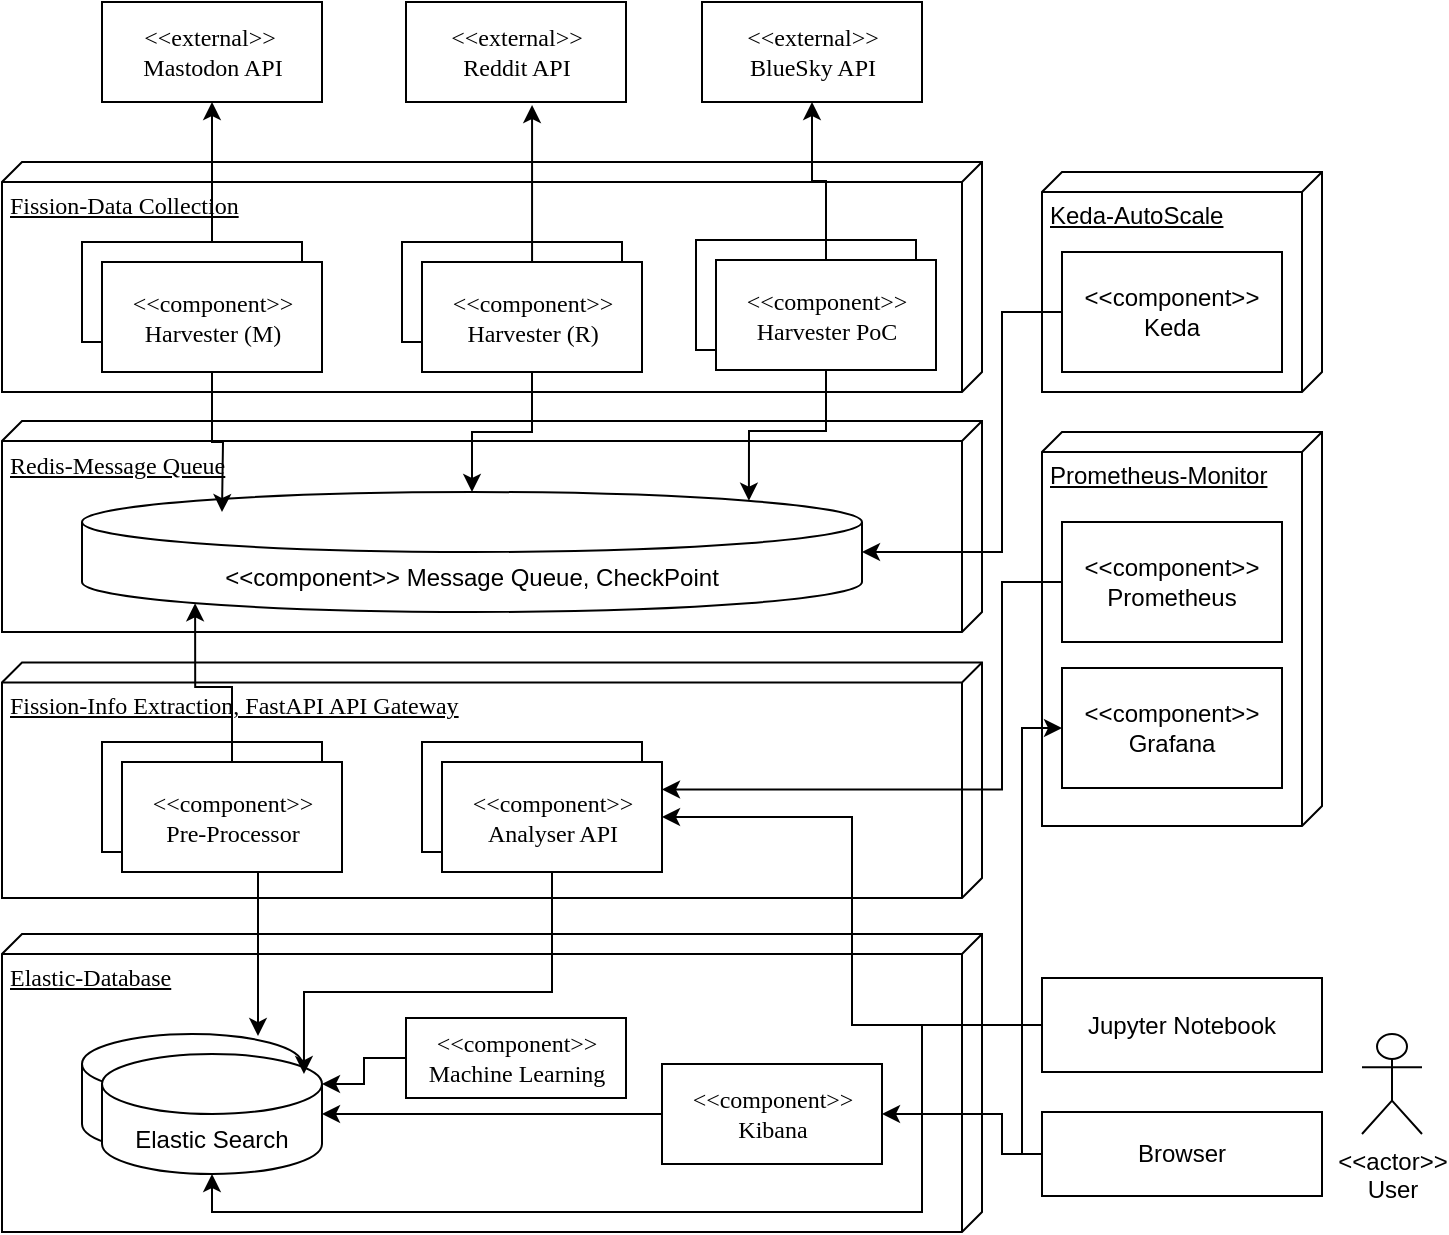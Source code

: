 <mxfile version="27.0.6">
  <diagram name="Page-1" id="5f0bae14-7c28-e335-631c-24af17079c00">
    <mxGraphModel dx="858" dy="676" grid="1" gridSize="10" guides="1" tooltips="1" connect="1" arrows="1" fold="1" page="1" pageScale="1" pageWidth="1100" pageHeight="850" background="none" math="0" shadow="0">
      <root>
        <mxCell id="0" />
        <mxCell id="1" parent="0" />
        <mxCell id="AbN5MHCMC_lVU2m8SJ03-1" value="Redis-Message Queue" style="verticalAlign=top;align=left;spacingTop=8;spacingLeft=2;spacingRight=12;shape=cube;size=10;direction=south;fontStyle=4;html=1;rounded=0;shadow=0;comic=0;labelBackgroundColor=none;strokeWidth=1;fontFamily=Verdana;fontSize=12" parent="1" vertex="1">
          <mxGeometry x="300" y="244.5" width="490" height="105.5" as="geometry" />
        </mxCell>
        <mxCell id="39150e848f15840c-1" value="Fission-Data Collection" style="verticalAlign=top;align=left;spacingTop=8;spacingLeft=2;spacingRight=12;shape=cube;size=10;direction=south;fontStyle=4;html=1;rounded=0;shadow=0;comic=0;labelBackgroundColor=none;strokeWidth=1;fontFamily=Verdana;fontSize=12" parent="1" vertex="1">
          <mxGeometry x="300" y="115" width="490" height="115" as="geometry" />
        </mxCell>
        <mxCell id="39150e848f15840c-3" value="Elastic-Database" style="verticalAlign=top;align=left;spacingTop=8;spacingLeft=2;spacingRight=12;shape=cube;size=10;direction=south;fontStyle=4;html=1;rounded=0;shadow=0;comic=0;labelBackgroundColor=none;strokeWidth=1;fontFamily=Verdana;fontSize=12" parent="1" vertex="1">
          <mxGeometry x="300" y="501" width="490" height="149" as="geometry" />
        </mxCell>
        <mxCell id="TCkhbXA5ivSU-JVrMtje-17" style="edgeStyle=orthogonalEdgeStyle;rounded=0;orthogonalLoop=1;jettySize=auto;html=1;entryX=0.5;entryY=1;entryDx=0;entryDy=0;exitX=0.5;exitY=0;exitDx=0;exitDy=0;" parent="1" source="TCkhbXA5ivSU-JVrMtje-2" target="TCkhbXA5ivSU-JVrMtje-16" edge="1">
          <mxGeometry relative="1" as="geometry" />
        </mxCell>
        <mxCell id="39150e848f15840c-4" value="Havestor&lt;div&gt;(Mastodon)&lt;/div&gt;" style="html=1;rounded=0;shadow=0;comic=0;labelBackgroundColor=none;strokeWidth=1;fontFamily=Verdana;fontSize=12;align=center;" parent="1" vertex="1">
          <mxGeometry x="340" y="155" width="110" height="50" as="geometry" />
        </mxCell>
        <mxCell id="TCkhbXA5ivSU-JVrMtje-1" value="Havestor&lt;div&gt;(Reddit)&lt;/div&gt;" style="html=1;rounded=0;shadow=0;comic=0;labelBackgroundColor=none;strokeWidth=1;fontFamily=Verdana;fontSize=12;align=center;" parent="1" vertex="1">
          <mxGeometry x="500" y="155" width="110" height="50" as="geometry" />
        </mxCell>
        <mxCell id="TCkhbXA5ivSU-JVrMtje-2" value="&lt;div&gt;&lt;span style=&quot;background-color: light-dark(#ffffff, var(--ge-dark-color, #121212));&quot;&gt;&amp;lt;&amp;lt;component&amp;gt;&amp;gt;&lt;/span&gt;&lt;/div&gt;&lt;div&gt;&lt;span style=&quot;background-color: light-dark(#ffffff, var(--ge-dark-color, #121212));&quot;&gt;Harvester (M)&lt;/span&gt;&lt;/div&gt;" style="html=1;rounded=0;shadow=0;comic=0;labelBackgroundColor=none;strokeWidth=1;fontFamily=Verdana;fontSize=12;align=center;" parent="1" vertex="1">
          <mxGeometry x="350" y="165" width="110" height="55" as="geometry" />
        </mxCell>
        <mxCell id="TCkhbXA5ivSU-JVrMtje-3" value="&lt;span style=&quot;background-color: light-dark(#ffffff, var(--ge-dark-color, #121212));&quot;&gt;&amp;lt;&amp;lt;component&amp;gt;&amp;gt;&lt;/span&gt;&lt;div&gt;&lt;span style=&quot;background-color: light-dark(#ffffff, var(--ge-dark-color, #121212));&quot;&gt;Harvester (R)&lt;/span&gt;&lt;/div&gt;" style="html=1;rounded=0;shadow=0;comic=0;labelBackgroundColor=none;strokeWidth=1;fontFamily=Verdana;fontSize=12;align=center;" parent="1" vertex="1">
          <mxGeometry x="510" y="165" width="110" height="55" as="geometry" />
        </mxCell>
        <mxCell id="TCkhbXA5ivSU-JVrMtje-8" value="&lt;span style=&quot;background-color: light-dark(#ffffff, var(--ge-dark-color, #121212));&quot;&gt;&amp;lt;&amp;lt;component&amp;gt;&amp;gt;&lt;/span&gt;&lt;div&gt;&lt;span style=&quot;background-color: light-dark(#ffffff, var(--ge-dark-color, #121212));&quot;&gt;Kibana&lt;/span&gt;&lt;/div&gt;" style="html=1;rounded=0;shadow=0;comic=0;labelBackgroundColor=none;strokeWidth=1;fontFamily=Verdana;fontSize=12;align=center;" parent="1" vertex="1">
          <mxGeometry x="630" y="566" width="110" height="50" as="geometry" />
        </mxCell>
        <mxCell id="TCkhbXA5ivSU-JVrMtje-9" value="&amp;lt;&amp;lt;actor&amp;gt;&amp;gt;&lt;div&gt;User&lt;/div&gt;" style="shape=umlActor;verticalLabelPosition=bottom;verticalAlign=top;html=1;outlineConnect=0;" parent="1" vertex="1">
          <mxGeometry x="980" y="551" width="30" height="50" as="geometry" />
        </mxCell>
        <mxCell id="TCkhbXA5ivSU-JVrMtje-12" value="" style="shape=cylinder3;whiteSpace=wrap;html=1;boundedLbl=1;backgroundOutline=1;size=15;" parent="1" vertex="1">
          <mxGeometry x="340" y="551" width="110" height="60" as="geometry" />
        </mxCell>
        <mxCell id="TCkhbXA5ivSU-JVrMtje-13" value="&lt;span&gt;Elastic Search&lt;/span&gt;" style="shape=cylinder3;whiteSpace=wrap;html=1;boundedLbl=1;backgroundOutline=1;size=15;" parent="1" vertex="1">
          <mxGeometry x="350" y="561" width="110" height="60" as="geometry" />
        </mxCell>
        <mxCell id="TCkhbXA5ivSU-JVrMtje-15" value="&amp;lt;&amp;lt;external&amp;gt;&amp;gt;&lt;div&gt;Reddit API&lt;/div&gt;" style="html=1;rounded=0;shadow=0;comic=0;labelBackgroundColor=none;strokeWidth=1;fontFamily=Verdana;fontSize=12;align=center;" parent="1" vertex="1">
          <mxGeometry x="502" y="35" width="110" height="50" as="geometry" />
        </mxCell>
        <mxCell id="TCkhbXA5ivSU-JVrMtje-16" value="&lt;div&gt;&lt;span style=&quot;background-color: light-dark(#ffffff, var(--ge-dark-color, #121212));&quot;&gt;&amp;lt;&amp;lt;external&amp;gt;&amp;gt;&amp;nbsp;&lt;/span&gt;&lt;/div&gt;&lt;div&gt;&lt;span style=&quot;background-color: light-dark(#ffffff, var(--ge-dark-color, #121212));&quot;&gt;Mastodon API&lt;/span&gt;&lt;/div&gt;" style="html=1;rounded=0;shadow=0;comic=0;labelBackgroundColor=none;strokeWidth=1;fontFamily=Verdana;fontSize=12;align=center;" parent="1" vertex="1">
          <mxGeometry x="350" y="35" width="110" height="50" as="geometry" />
        </mxCell>
        <mxCell id="TCkhbXA5ivSU-JVrMtje-18" style="edgeStyle=orthogonalEdgeStyle;rounded=0;orthogonalLoop=1;jettySize=auto;html=1;entryX=0.573;entryY=1.03;entryDx=0;entryDy=0;entryPerimeter=0;" parent="1" source="TCkhbXA5ivSU-JVrMtje-3" target="TCkhbXA5ivSU-JVrMtje-15" edge="1">
          <mxGeometry relative="1" as="geometry" />
        </mxCell>
        <mxCell id="TCkhbXA5ivSU-JVrMtje-21" value="&lt;span&gt;Jupyter Notebook&lt;/span&gt;" style="rounded=0;whiteSpace=wrap;html=1;" parent="1" vertex="1">
          <mxGeometry x="820" y="523" width="140" height="47" as="geometry" />
        </mxCell>
        <mxCell id="TCkhbXA5ivSU-JVrMtje-31" style="edgeStyle=orthogonalEdgeStyle;rounded=0;orthogonalLoop=1;jettySize=auto;html=1;exitX=0;exitY=0.5;exitDx=0;exitDy=0;entryX=1;entryY=0.5;entryDx=0;entryDy=0;entryPerimeter=0;" parent="1" source="TCkhbXA5ivSU-JVrMtje-8" target="TCkhbXA5ivSU-JVrMtje-13" edge="1">
          <mxGeometry relative="1" as="geometry" />
        </mxCell>
        <mxCell id="TCkhbXA5ivSU-JVrMtje-36" value="&lt;span style=&quot;background-color: light-dark(#ffffff, var(--ge-dark-color, #121212));&quot;&gt;&amp;lt;&amp;lt;external&amp;gt;&amp;gt;&lt;/span&gt;&lt;div&gt;&lt;span style=&quot;background-color: light-dark(#ffffff, var(--ge-dark-color, #121212));&quot;&gt;BlueSky API&lt;/span&gt;&lt;/div&gt;" style="html=1;rounded=0;shadow=0;comic=0;labelBackgroundColor=none;strokeWidth=1;fontFamily=Verdana;fontSize=12;align=center;" parent="1" vertex="1">
          <mxGeometry x="650" y="35" width="110" height="50" as="geometry" />
        </mxCell>
        <mxCell id="TCkhbXA5ivSU-JVrMtje-19" value="&lt;span&gt;&amp;lt;&amp;lt;component&amp;gt;&amp;gt; Message Queue, CheckPoint&lt;/span&gt;" style="shape=cylinder3;whiteSpace=wrap;html=1;boundedLbl=1;backgroundOutline=1;size=15;" parent="1" vertex="1">
          <mxGeometry x="340" y="280" width="390" height="60" as="geometry" />
        </mxCell>
        <mxCell id="TCkhbXA5ivSU-JVrMtje-41" value="" style="rounded=0;whiteSpace=wrap;html=1;" parent="1" vertex="1">
          <mxGeometry x="500" y="380" width="110" height="50" as="geometry" />
        </mxCell>
        <mxCell id="TCkhbXA5ivSU-JVrMtje-40" value="Analytic" style="rounded=0;whiteSpace=wrap;html=1;" parent="1" vertex="1">
          <mxGeometry x="510" y="390" width="110" height="50" as="geometry" />
        </mxCell>
        <mxCell id="TCkhbXA5ivSU-JVrMtje-44" style="edgeStyle=orthogonalEdgeStyle;rounded=0;orthogonalLoop=1;jettySize=auto;html=1;exitX=0.5;exitY=1;exitDx=0;exitDy=0;" parent="1" source="TCkhbXA5ivSU-JVrMtje-2" edge="1">
          <mxGeometry relative="1" as="geometry">
            <mxPoint x="410" y="290" as="targetPoint" />
          </mxGeometry>
        </mxCell>
        <mxCell id="TCkhbXA5ivSU-JVrMtje-45" style="edgeStyle=orthogonalEdgeStyle;rounded=0;orthogonalLoop=1;jettySize=auto;html=1;exitX=0.5;exitY=1;exitDx=0;exitDy=0;entryX=0.5;entryY=0;entryDx=0;entryDy=0;entryPerimeter=0;" parent="1" source="TCkhbXA5ivSU-JVrMtje-3" target="TCkhbXA5ivSU-JVrMtje-19" edge="1">
          <mxGeometry relative="1" as="geometry">
            <mxPoint x="566" y="270" as="targetPoint" />
          </mxGeometry>
        </mxCell>
        <mxCell id="TCkhbXA5ivSU-JVrMtje-49" style="edgeStyle=orthogonalEdgeStyle;rounded=0;orthogonalLoop=1;jettySize=auto;html=1;exitX=0;exitY=0.5;exitDx=0;exitDy=0;entryX=1;entryY=0.5;entryDx=0;entryDy=0;" parent="1" source="TCkhbXA5ivSU-JVrMtje-48" target="TCkhbXA5ivSU-JVrMtje-8" edge="1">
          <mxGeometry relative="1" as="geometry">
            <Array as="points">
              <mxPoint x="800" y="611" />
              <mxPoint x="800" y="591" />
            </Array>
          </mxGeometry>
        </mxCell>
        <mxCell id="TCkhbXA5ivSU-JVrMtje-48" value="&lt;span&gt;Browser&lt;/span&gt;" style="rounded=0;whiteSpace=wrap;html=1;" parent="1" vertex="1">
          <mxGeometry x="820" y="590" width="140" height="42" as="geometry" />
        </mxCell>
        <mxCell id="TCkhbXA5ivSU-JVrMtje-51" value="Prometheus-Monitor" style="verticalAlign=top;align=left;spacingTop=8;spacingLeft=2;spacingRight=12;shape=cube;size=10;direction=south;fontStyle=4;html=1;whiteSpace=wrap;" parent="1" vertex="1">
          <mxGeometry x="820" y="250" width="140" height="197" as="geometry" />
        </mxCell>
        <mxCell id="TCkhbXA5ivSU-JVrMtje-52" value="&lt;span style=&quot;background-color: light-dark(#ffffff, var(--ge-dark-color, #121212));&quot;&gt;&amp;lt;&amp;lt;component&amp;gt;&amp;gt;&lt;/span&gt;&lt;div&gt;&lt;span style=&quot;background-color: light-dark(#ffffff, var(--ge-dark-color, #121212));&quot;&gt;Prometheus&lt;/span&gt;&lt;/div&gt;" style="rounded=0;whiteSpace=wrap;html=1;" parent="1" vertex="1">
          <mxGeometry x="830" y="295" width="110" height="60" as="geometry" />
        </mxCell>
        <mxCell id="TCkhbXA5ivSU-JVrMtje-54" value="&lt;span style=&quot;background-color: light-dark(#ffffff, var(--ge-dark-color, #121212));&quot;&gt;&amp;lt;&amp;lt;component&amp;gt;&amp;gt;&lt;/span&gt;&lt;div&gt;&lt;span style=&quot;background-color: light-dark(#ffffff, var(--ge-dark-color, #121212));&quot;&gt;Grafana&lt;/span&gt;&lt;/div&gt;" style="rounded=0;whiteSpace=wrap;html=1;" parent="1" vertex="1">
          <mxGeometry x="830" y="368" width="110" height="60" as="geometry" />
        </mxCell>
        <mxCell id="AbN5MHCMC_lVU2m8SJ03-2" value="Fission-Info Extraction, FastAPI API Gateway" style="verticalAlign=top;align=left;spacingTop=8;spacingLeft=2;spacingRight=12;shape=cube;size=10;direction=south;fontStyle=4;html=1;rounded=0;shadow=0;comic=0;labelBackgroundColor=none;strokeWidth=1;fontFamily=Verdana;fontSize=12" parent="1" vertex="1">
          <mxGeometry x="300" y="365.25" width="490" height="117.75" as="geometry" />
        </mxCell>
        <mxCell id="AbN5MHCMC_lVU2m8SJ03-3" value="Processor" style="html=1;rounded=0;shadow=0;comic=0;labelBackgroundColor=none;strokeWidth=1;fontFamily=Verdana;fontSize=12;align=center;" parent="1" vertex="1">
          <mxGeometry x="350" y="405" width="110" height="55" as="geometry" />
        </mxCell>
        <mxCell id="AbN5MHCMC_lVU2m8SJ03-4" value="Analyser API" style="html=1;rounded=0;shadow=0;comic=0;labelBackgroundColor=none;strokeWidth=1;fontFamily=Verdana;fontSize=12;align=center;" parent="1" vertex="1">
          <mxGeometry x="510" y="405" width="110" height="55" as="geometry" />
        </mxCell>
        <mxCell id="AbN5MHCMC_lVU2m8SJ03-5" value="&lt;span style=&quot;background-color: light-dark(#ffffff, var(--ge-dark-color, #121212));&quot;&gt;&amp;lt;&amp;lt;component&amp;gt;&amp;gt;&lt;/span&gt;&lt;div&gt;&lt;span style=&quot;background-color: light-dark(#ffffff, var(--ge-dark-color, #121212));&quot;&gt;Pre-Processor&lt;/span&gt;&lt;/div&gt;" style="html=1;rounded=0;shadow=0;comic=0;labelBackgroundColor=none;strokeWidth=1;fontFamily=Verdana;fontSize=12;align=center;" parent="1" vertex="1">
          <mxGeometry x="360" y="415" width="110" height="55" as="geometry" />
        </mxCell>
        <mxCell id="AbN5MHCMC_lVU2m8SJ03-14" style="edgeStyle=orthogonalEdgeStyle;rounded=0;orthogonalLoop=1;jettySize=auto;html=1;exitX=0.75;exitY=1;exitDx=0;exitDy=0;entryX=0.8;entryY=0.017;entryDx=0;entryDy=0;entryPerimeter=0;" parent="1" source="AbN5MHCMC_lVU2m8SJ03-5" target="TCkhbXA5ivSU-JVrMtje-12" edge="1">
          <mxGeometry relative="1" as="geometry">
            <Array as="points">
              <mxPoint x="428" y="470" />
            </Array>
          </mxGeometry>
        </mxCell>
        <mxCell id="AbN5MHCMC_lVU2m8SJ03-15" style="edgeStyle=orthogonalEdgeStyle;rounded=0;orthogonalLoop=1;jettySize=auto;html=1;exitX=0.5;exitY=1;exitDx=0;exitDy=0;entryX=0.918;entryY=0.167;entryDx=0;entryDy=0;entryPerimeter=0;" parent="1" target="TCkhbXA5ivSU-JVrMtje-13" edge="1">
          <mxGeometry relative="1" as="geometry">
            <Array as="points">
              <mxPoint x="575" y="530" />
              <mxPoint x="451" y="530" />
            </Array>
            <mxPoint x="575" y="470" as="sourcePoint" />
          </mxGeometry>
        </mxCell>
        <mxCell id="AbN5MHCMC_lVU2m8SJ03-17" style="edgeStyle=orthogonalEdgeStyle;rounded=0;orthogonalLoop=1;jettySize=auto;html=1;entryX=0.145;entryY=1;entryDx=0;entryDy=-4.35;entryPerimeter=0;" parent="1" source="AbN5MHCMC_lVU2m8SJ03-5" target="TCkhbXA5ivSU-JVrMtje-19" edge="1">
          <mxGeometry relative="1" as="geometry" />
        </mxCell>
        <mxCell id="HJtoMxynJ-292qST292O-1" value="Havestor&lt;div&gt;(Reddit)&lt;/div&gt;" style="html=1;rounded=0;shadow=0;comic=0;labelBackgroundColor=none;strokeWidth=1;fontFamily=Verdana;fontSize=12;align=center;" parent="1" vertex="1">
          <mxGeometry x="647" y="154" width="110" height="55" as="geometry" />
        </mxCell>
        <mxCell id="HJtoMxynJ-292qST292O-3" style="edgeStyle=orthogonalEdgeStyle;rounded=0;orthogonalLoop=1;jettySize=auto;html=1;entryX=0.5;entryY=1;entryDx=0;entryDy=0;" parent="1" source="HJtoMxynJ-292qST292O-2" target="TCkhbXA5ivSU-JVrMtje-36" edge="1">
          <mxGeometry relative="1" as="geometry" />
        </mxCell>
        <mxCell id="HJtoMxynJ-292qST292O-2" value="&lt;span style=&quot;background-color: light-dark(#ffffff, var(--ge-dark-color, #121212));&quot;&gt;&amp;lt;&amp;lt;component&amp;gt;&amp;gt;&lt;/span&gt;&lt;div&gt;&lt;span style=&quot;background-color: light-dark(#ffffff, var(--ge-dark-color, #121212));&quot;&gt;Harvester PoC&lt;/span&gt;&lt;/div&gt;" style="html=1;rounded=0;shadow=0;comic=0;labelBackgroundColor=none;strokeWidth=1;fontFamily=Verdana;fontSize=12;align=center;" parent="1" vertex="1">
          <mxGeometry x="657" y="164" width="110" height="55" as="geometry" />
        </mxCell>
        <mxCell id="HJtoMxynJ-292qST292O-6" value="&lt;span style=&quot;background-color: light-dark(#ffffff, var(--ge-dark-color, #121212));&quot;&gt;&amp;lt;&amp;lt;component&amp;gt;&amp;gt;&lt;/span&gt;&lt;div&gt;&lt;span style=&quot;background-color: light-dark(#ffffff, var(--ge-dark-color, #121212));&quot;&gt;Machine Learning&lt;/span&gt;&lt;/div&gt;" style="html=1;rounded=0;shadow=0;comic=0;labelBackgroundColor=none;strokeWidth=1;fontFamily=Verdana;fontSize=12;align=center;" parent="1" vertex="1">
          <mxGeometry x="502" y="543" width="110" height="40" as="geometry" />
        </mxCell>
        <mxCell id="HJtoMxynJ-292qST292O-7" value="Keda-AutoScale" style="verticalAlign=top;align=left;spacingTop=8;spacingLeft=2;spacingRight=12;shape=cube;size=10;direction=south;fontStyle=4;html=1;whiteSpace=wrap;" parent="1" vertex="1">
          <mxGeometry x="820" y="120" width="140" height="110" as="geometry" />
        </mxCell>
        <mxCell id="HJtoMxynJ-292qST292O-8" value="&lt;span style=&quot;background-color: light-dark(#ffffff, var(--ge-dark-color, #121212));&quot;&gt;&amp;lt;&amp;lt;component&amp;gt;&amp;gt;&lt;/span&gt;&lt;div&gt;&lt;span style=&quot;background-color: light-dark(#ffffff, var(--ge-dark-color, #121212));&quot;&gt;Keda&lt;/span&gt;&lt;/div&gt;" style="rounded=0;whiteSpace=wrap;html=1;" parent="1" vertex="1">
          <mxGeometry x="830" y="160" width="110" height="60" as="geometry" />
        </mxCell>
        <mxCell id="iDRLSFPcF_4tArX7yn6n-4" style="edgeStyle=orthogonalEdgeStyle;rounded=0;orthogonalLoop=1;jettySize=auto;html=1;exitX=0;exitY=0.5;exitDx=0;exitDy=0;entryX=1;entryY=0.5;entryDx=0;entryDy=0;entryPerimeter=0;" parent="1" source="HJtoMxynJ-292qST292O-8" target="TCkhbXA5ivSU-JVrMtje-19" edge="1">
          <mxGeometry relative="1" as="geometry">
            <Array as="points">
              <mxPoint x="800" y="190" />
              <mxPoint x="800" y="310" />
            </Array>
          </mxGeometry>
        </mxCell>
        <mxCell id="z4RHcq7owLTL18a-vivl-1" style="edgeStyle=orthogonalEdgeStyle;rounded=0;orthogonalLoop=1;jettySize=auto;html=1;exitX=0;exitY=0.5;exitDx=0;exitDy=0;entryX=1;entryY=0;entryDx=0;entryDy=15;entryPerimeter=0;" parent="1" source="HJtoMxynJ-292qST292O-6" target="TCkhbXA5ivSU-JVrMtje-13" edge="1">
          <mxGeometry relative="1" as="geometry" />
        </mxCell>
        <mxCell id="z4RHcq7owLTL18a-vivl-2" value="&amp;lt;&amp;lt;component&amp;gt;&amp;gt;&lt;div&gt;Analyser API&lt;/div&gt;" style="html=1;rounded=0;shadow=0;comic=0;labelBackgroundColor=none;strokeWidth=1;fontFamily=Verdana;fontSize=12;align=center;" parent="1" vertex="1">
          <mxGeometry x="520" y="415" width="110" height="55" as="geometry" />
        </mxCell>
        <mxCell id="z4RHcq7owLTL18a-vivl-4" style="edgeStyle=orthogonalEdgeStyle;rounded=0;orthogonalLoop=1;jettySize=auto;html=1;exitX=0;exitY=0.5;exitDx=0;exitDy=0;entryX=1;entryY=0.5;entryDx=0;entryDy=0;" parent="1" source="TCkhbXA5ivSU-JVrMtje-21" target="z4RHcq7owLTL18a-vivl-2" edge="1">
          <mxGeometry relative="1" as="geometry" />
        </mxCell>
        <mxCell id="z4RHcq7owLTL18a-vivl-5" style="edgeStyle=orthogonalEdgeStyle;rounded=0;orthogonalLoop=1;jettySize=auto;html=1;entryX=1;entryY=0.25;entryDx=0;entryDy=0;" parent="1" source="TCkhbXA5ivSU-JVrMtje-52" target="z4RHcq7owLTL18a-vivl-2" edge="1">
          <mxGeometry relative="1" as="geometry">
            <Array as="points">
              <mxPoint x="800" y="325" />
              <mxPoint x="800" y="429" />
            </Array>
          </mxGeometry>
        </mxCell>
        <mxCell id="WUt4P14ImSylwgttAg9f-2" style="edgeStyle=orthogonalEdgeStyle;rounded=0;orthogonalLoop=1;jettySize=auto;html=1;entryX=0.855;entryY=0;entryDx=0;entryDy=4.35;entryPerimeter=0;" parent="1" source="HJtoMxynJ-292qST292O-2" target="TCkhbXA5ivSU-JVrMtje-19" edge="1">
          <mxGeometry relative="1" as="geometry" />
        </mxCell>
        <mxCell id="WUt4P14ImSylwgttAg9f-5" style="edgeStyle=orthogonalEdgeStyle;rounded=0;orthogonalLoop=1;jettySize=auto;html=1;exitX=0;exitY=0.5;exitDx=0;exitDy=0;entryX=0;entryY=0.5;entryDx=0;entryDy=0;" parent="1" source="TCkhbXA5ivSU-JVrMtje-48" target="TCkhbXA5ivSU-JVrMtje-54" edge="1">
          <mxGeometry relative="1" as="geometry">
            <Array as="points">
              <mxPoint x="810" y="611" />
              <mxPoint x="810" y="398" />
            </Array>
          </mxGeometry>
        </mxCell>
        <mxCell id="WUt4P14ImSylwgttAg9f-6" style="edgeStyle=orthogonalEdgeStyle;rounded=0;orthogonalLoop=1;jettySize=auto;html=1;entryX=0.5;entryY=1;entryDx=0;entryDy=0;entryPerimeter=0;" parent="1" source="TCkhbXA5ivSU-JVrMtje-21" target="TCkhbXA5ivSU-JVrMtje-13" edge="1">
          <mxGeometry relative="1" as="geometry">
            <Array as="points">
              <mxPoint x="760" y="547" />
              <mxPoint x="760" y="640" />
              <mxPoint x="405" y="640" />
            </Array>
          </mxGeometry>
        </mxCell>
      </root>
    </mxGraphModel>
  </diagram>
</mxfile>
